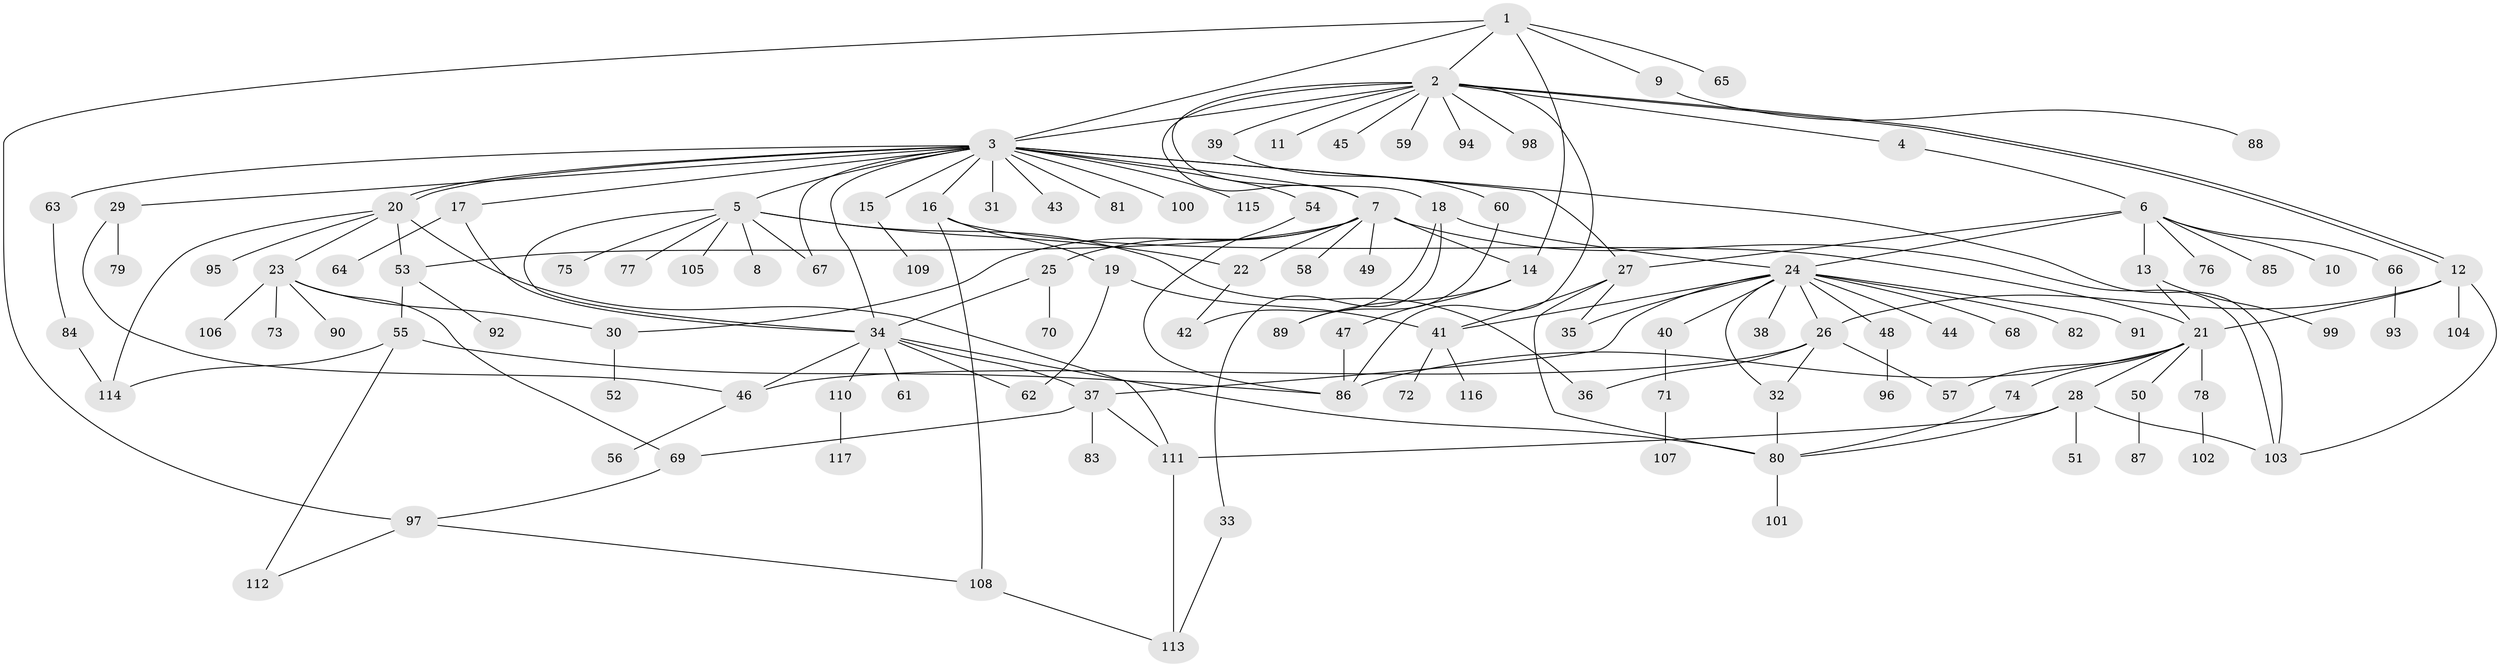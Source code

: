 // coarse degree distribution, {6: 0.022222222222222223, 13: 0.022222222222222223, 20: 0.011111111111111112, 2: 0.2, 10: 0.011111111111111112, 11: 0.022222222222222223, 12: 0.011111111111111112, 1: 0.4777777777777778, 8: 0.022222222222222223, 3: 0.06666666666666667, 4: 0.05555555555555555, 7: 0.022222222222222223, 9: 0.011111111111111112, 5: 0.044444444444444446}
// Generated by graph-tools (version 1.1) at 2025/52/02/27/25 19:52:00]
// undirected, 117 vertices, 166 edges
graph export_dot {
graph [start="1"]
  node [color=gray90,style=filled];
  1;
  2;
  3;
  4;
  5;
  6;
  7;
  8;
  9;
  10;
  11;
  12;
  13;
  14;
  15;
  16;
  17;
  18;
  19;
  20;
  21;
  22;
  23;
  24;
  25;
  26;
  27;
  28;
  29;
  30;
  31;
  32;
  33;
  34;
  35;
  36;
  37;
  38;
  39;
  40;
  41;
  42;
  43;
  44;
  45;
  46;
  47;
  48;
  49;
  50;
  51;
  52;
  53;
  54;
  55;
  56;
  57;
  58;
  59;
  60;
  61;
  62;
  63;
  64;
  65;
  66;
  67;
  68;
  69;
  70;
  71;
  72;
  73;
  74;
  75;
  76;
  77;
  78;
  79;
  80;
  81;
  82;
  83;
  84;
  85;
  86;
  87;
  88;
  89;
  90;
  91;
  92;
  93;
  94;
  95;
  96;
  97;
  98;
  99;
  100;
  101;
  102;
  103;
  104;
  105;
  106;
  107;
  108;
  109;
  110;
  111;
  112;
  113;
  114;
  115;
  116;
  117;
  1 -- 2;
  1 -- 3;
  1 -- 9;
  1 -- 14;
  1 -- 65;
  1 -- 97;
  2 -- 3;
  2 -- 4;
  2 -- 7;
  2 -- 11;
  2 -- 12;
  2 -- 12;
  2 -- 18;
  2 -- 39;
  2 -- 45;
  2 -- 59;
  2 -- 86;
  2 -- 94;
  2 -- 98;
  3 -- 5;
  3 -- 7;
  3 -- 15;
  3 -- 16;
  3 -- 17;
  3 -- 20;
  3 -- 20;
  3 -- 27;
  3 -- 29;
  3 -- 31;
  3 -- 34;
  3 -- 43;
  3 -- 54;
  3 -- 63;
  3 -- 67;
  3 -- 81;
  3 -- 100;
  3 -- 103;
  3 -- 115;
  4 -- 6;
  5 -- 8;
  5 -- 22;
  5 -- 34;
  5 -- 36;
  5 -- 67;
  5 -- 75;
  5 -- 77;
  5 -- 105;
  6 -- 10;
  6 -- 13;
  6 -- 24;
  6 -- 27;
  6 -- 66;
  6 -- 76;
  6 -- 85;
  7 -- 14;
  7 -- 22;
  7 -- 25;
  7 -- 30;
  7 -- 49;
  7 -- 53;
  7 -- 58;
  7 -- 103;
  9 -- 88;
  12 -- 21;
  12 -- 26;
  12 -- 103;
  12 -- 104;
  13 -- 21;
  13 -- 99;
  14 -- 47;
  14 -- 89;
  15 -- 109;
  16 -- 19;
  16 -- 21;
  16 -- 108;
  17 -- 34;
  17 -- 64;
  18 -- 24;
  18 -- 33;
  18 -- 42;
  19 -- 41;
  19 -- 62;
  20 -- 23;
  20 -- 53;
  20 -- 95;
  20 -- 111;
  20 -- 114;
  21 -- 28;
  21 -- 50;
  21 -- 57;
  21 -- 74;
  21 -- 78;
  21 -- 86;
  22 -- 42;
  23 -- 30;
  23 -- 69;
  23 -- 73;
  23 -- 90;
  23 -- 106;
  24 -- 26;
  24 -- 32;
  24 -- 35;
  24 -- 37;
  24 -- 38;
  24 -- 40;
  24 -- 41;
  24 -- 44;
  24 -- 48;
  24 -- 68;
  24 -- 82;
  24 -- 91;
  25 -- 34;
  25 -- 70;
  26 -- 32;
  26 -- 36;
  26 -- 46;
  26 -- 57;
  27 -- 35;
  27 -- 41;
  27 -- 80;
  28 -- 51;
  28 -- 80;
  28 -- 103;
  28 -- 111;
  29 -- 46;
  29 -- 79;
  30 -- 52;
  32 -- 80;
  33 -- 113;
  34 -- 37;
  34 -- 46;
  34 -- 61;
  34 -- 62;
  34 -- 80;
  34 -- 110;
  37 -- 69;
  37 -- 83;
  37 -- 111;
  39 -- 60;
  40 -- 71;
  41 -- 72;
  41 -- 116;
  46 -- 56;
  47 -- 86;
  48 -- 96;
  50 -- 87;
  53 -- 55;
  53 -- 92;
  54 -- 86;
  55 -- 86;
  55 -- 112;
  55 -- 114;
  60 -- 89;
  63 -- 84;
  66 -- 93;
  69 -- 97;
  71 -- 107;
  74 -- 80;
  78 -- 102;
  80 -- 101;
  84 -- 114;
  97 -- 108;
  97 -- 112;
  108 -- 113;
  110 -- 117;
  111 -- 113;
}
